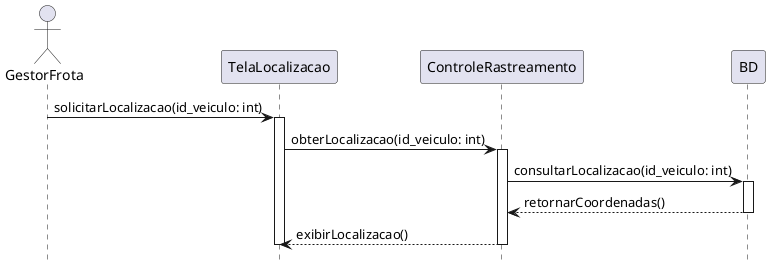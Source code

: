 @startuml "Verificar a Localização do Veículo"
hide footbox

actor GestorFrota as gestor_ator
participant TelaLocalizacao as tela_localizacao
participant ControleRastreamento as controle_rastreamento
participant BD as bd

gestor_ator -> tela_localizacao: solicitarLocalizacao(id_veiculo: int)
activate tela_localizacao

tela_localizacao -> controle_rastreamento: obterLocalizacao(id_veiculo: int)
activate controle_rastreamento

controle_rastreamento -> bd: consultarLocalizacao(id_veiculo: int)
activate bd

bd --> controle_rastreamento: retornarCoordenadas()
deactivate bd

controle_rastreamento --> tela_localizacao: exibirLocalizacao()
deactivate controle_rastreamento

deactivate tela_localizacao
@enduml
